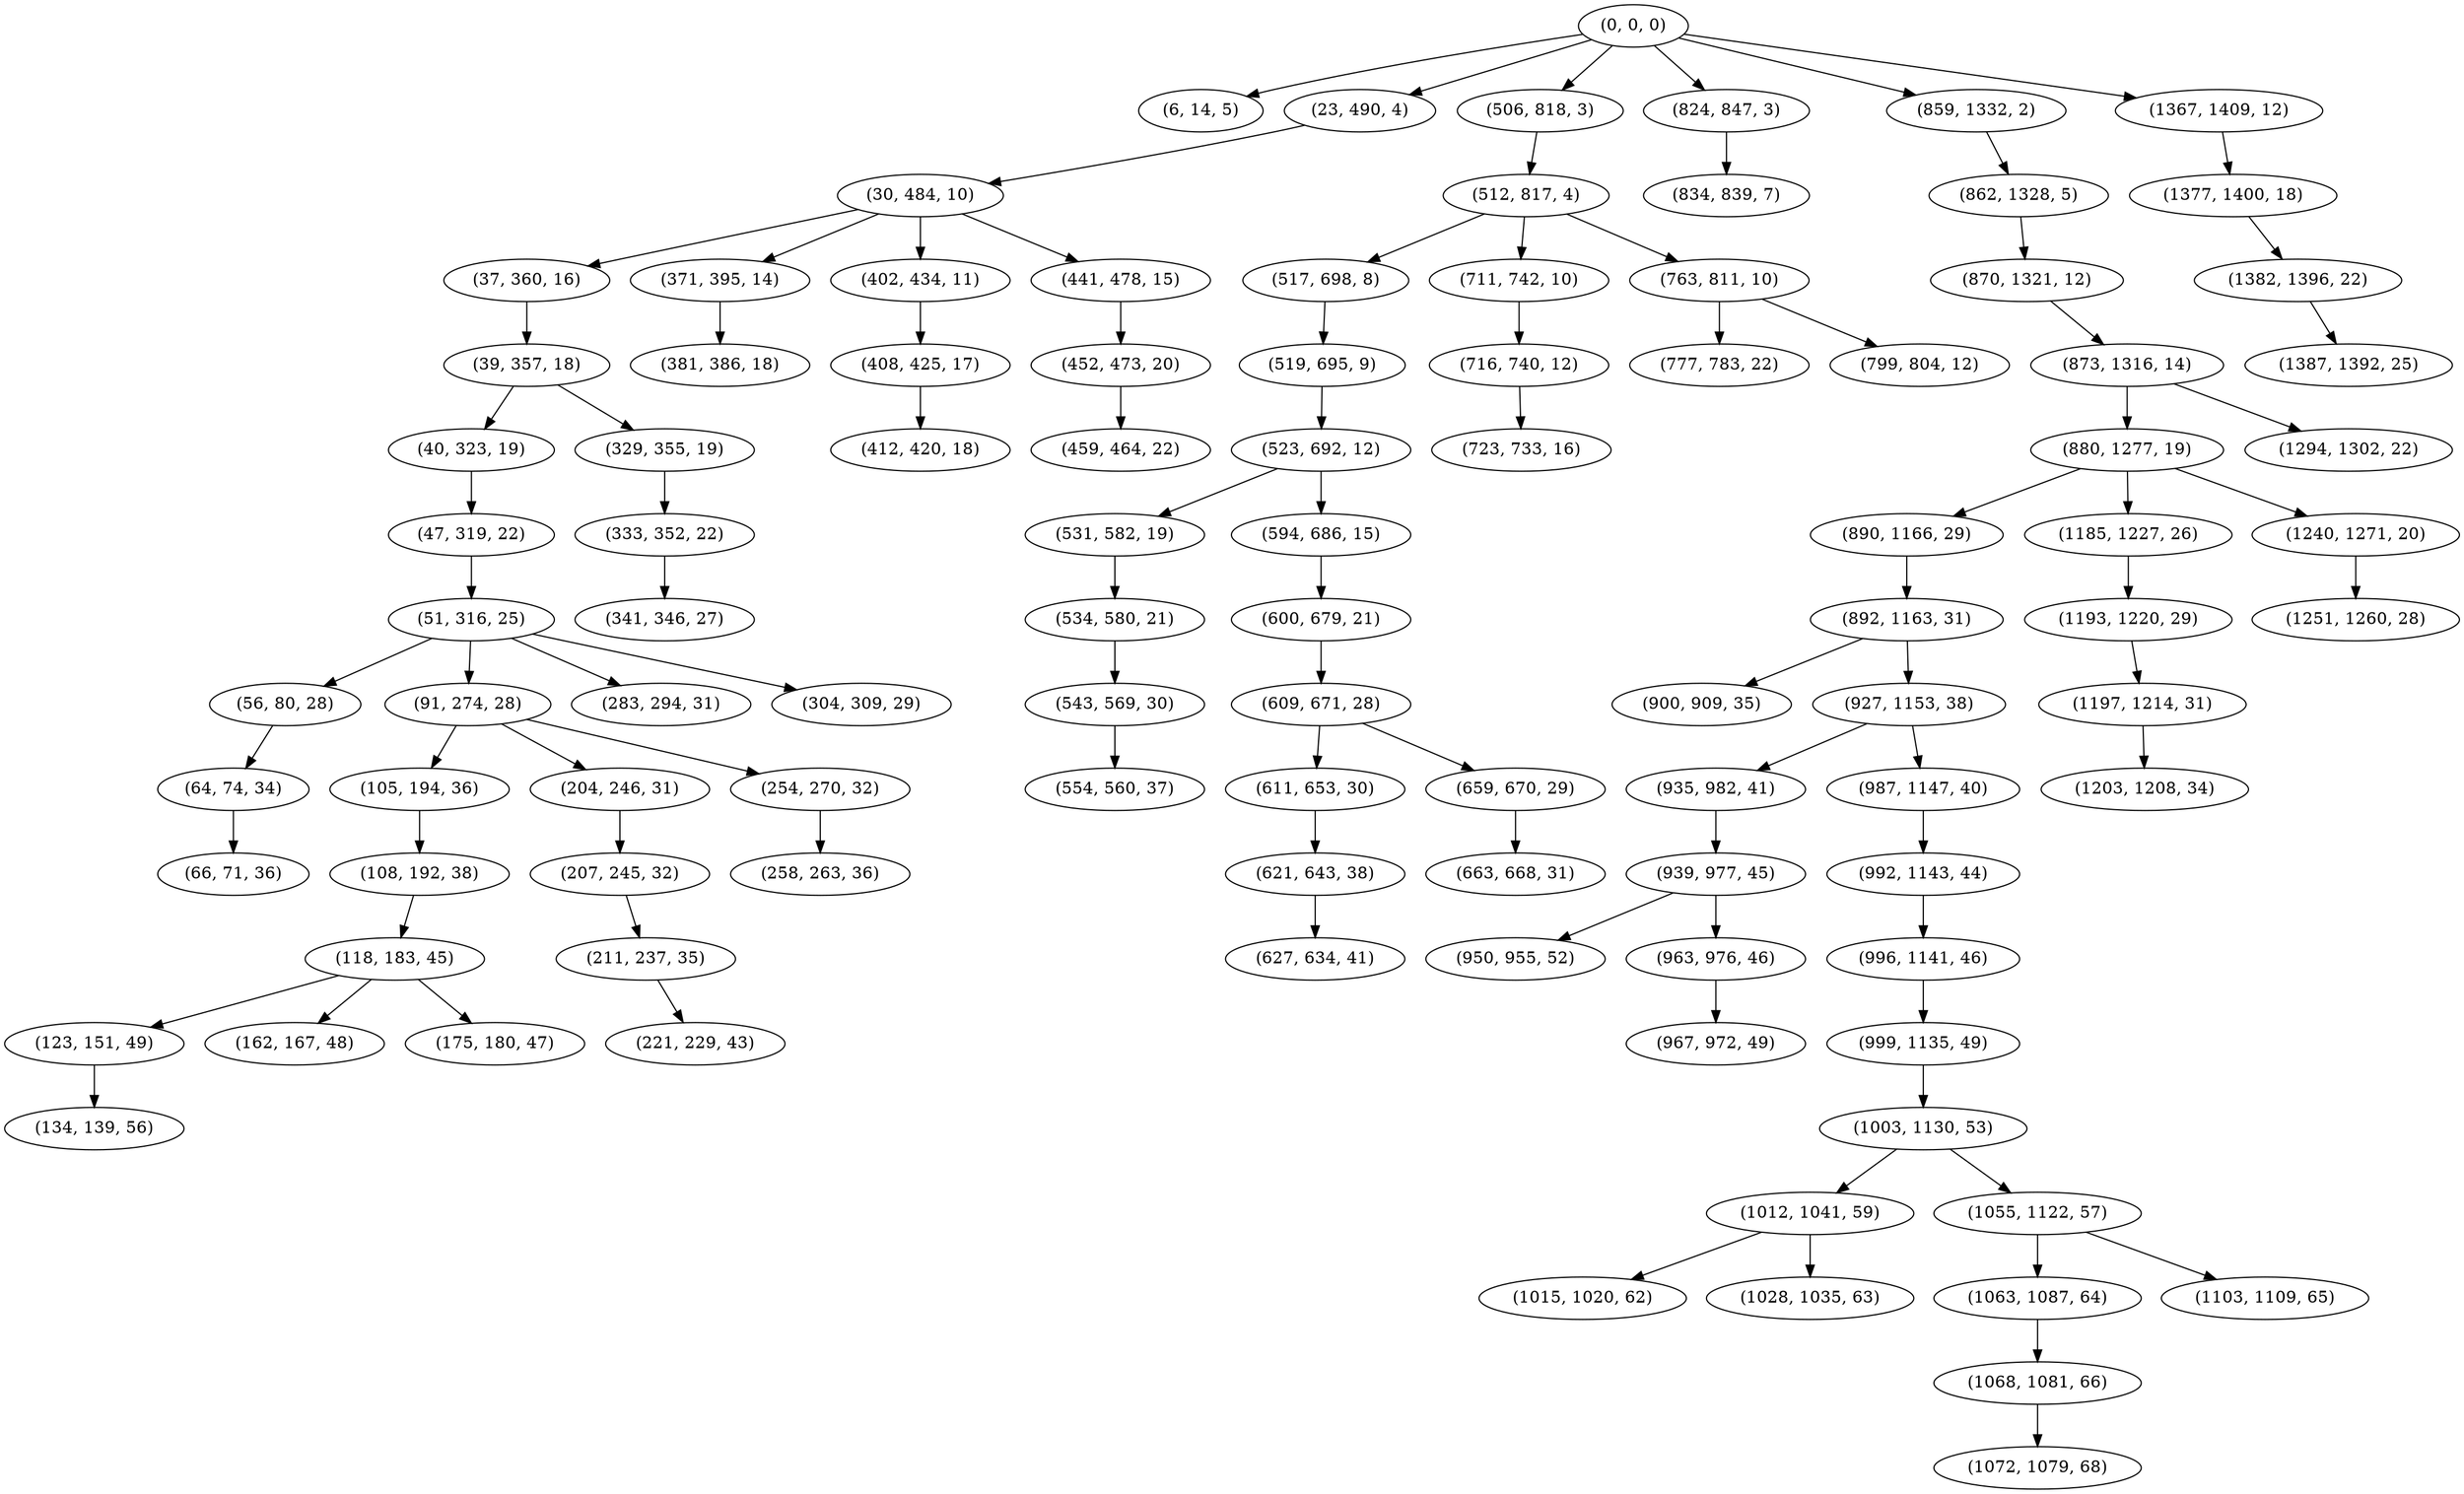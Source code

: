 digraph tree {
    "(0, 0, 0)";
    "(6, 14, 5)";
    "(23, 490, 4)";
    "(30, 484, 10)";
    "(37, 360, 16)";
    "(39, 357, 18)";
    "(40, 323, 19)";
    "(47, 319, 22)";
    "(51, 316, 25)";
    "(56, 80, 28)";
    "(64, 74, 34)";
    "(66, 71, 36)";
    "(91, 274, 28)";
    "(105, 194, 36)";
    "(108, 192, 38)";
    "(118, 183, 45)";
    "(123, 151, 49)";
    "(134, 139, 56)";
    "(162, 167, 48)";
    "(175, 180, 47)";
    "(204, 246, 31)";
    "(207, 245, 32)";
    "(211, 237, 35)";
    "(221, 229, 43)";
    "(254, 270, 32)";
    "(258, 263, 36)";
    "(283, 294, 31)";
    "(304, 309, 29)";
    "(329, 355, 19)";
    "(333, 352, 22)";
    "(341, 346, 27)";
    "(371, 395, 14)";
    "(381, 386, 18)";
    "(402, 434, 11)";
    "(408, 425, 17)";
    "(412, 420, 18)";
    "(441, 478, 15)";
    "(452, 473, 20)";
    "(459, 464, 22)";
    "(506, 818, 3)";
    "(512, 817, 4)";
    "(517, 698, 8)";
    "(519, 695, 9)";
    "(523, 692, 12)";
    "(531, 582, 19)";
    "(534, 580, 21)";
    "(543, 569, 30)";
    "(554, 560, 37)";
    "(594, 686, 15)";
    "(600, 679, 21)";
    "(609, 671, 28)";
    "(611, 653, 30)";
    "(621, 643, 38)";
    "(627, 634, 41)";
    "(659, 670, 29)";
    "(663, 668, 31)";
    "(711, 742, 10)";
    "(716, 740, 12)";
    "(723, 733, 16)";
    "(763, 811, 10)";
    "(777, 783, 22)";
    "(799, 804, 12)";
    "(824, 847, 3)";
    "(834, 839, 7)";
    "(859, 1332, 2)";
    "(862, 1328, 5)";
    "(870, 1321, 12)";
    "(873, 1316, 14)";
    "(880, 1277, 19)";
    "(890, 1166, 29)";
    "(892, 1163, 31)";
    "(900, 909, 35)";
    "(927, 1153, 38)";
    "(935, 982, 41)";
    "(939, 977, 45)";
    "(950, 955, 52)";
    "(963, 976, 46)";
    "(967, 972, 49)";
    "(987, 1147, 40)";
    "(992, 1143, 44)";
    "(996, 1141, 46)";
    "(999, 1135, 49)";
    "(1003, 1130, 53)";
    "(1012, 1041, 59)";
    "(1015, 1020, 62)";
    "(1028, 1035, 63)";
    "(1055, 1122, 57)";
    "(1063, 1087, 64)";
    "(1068, 1081, 66)";
    "(1072, 1079, 68)";
    "(1103, 1109, 65)";
    "(1185, 1227, 26)";
    "(1193, 1220, 29)";
    "(1197, 1214, 31)";
    "(1203, 1208, 34)";
    "(1240, 1271, 20)";
    "(1251, 1260, 28)";
    "(1294, 1302, 22)";
    "(1367, 1409, 12)";
    "(1377, 1400, 18)";
    "(1382, 1396, 22)";
    "(1387, 1392, 25)";
    "(0, 0, 0)" -> "(6, 14, 5)";
    "(0, 0, 0)" -> "(23, 490, 4)";
    "(0, 0, 0)" -> "(506, 818, 3)";
    "(0, 0, 0)" -> "(824, 847, 3)";
    "(0, 0, 0)" -> "(859, 1332, 2)";
    "(0, 0, 0)" -> "(1367, 1409, 12)";
    "(23, 490, 4)" -> "(30, 484, 10)";
    "(30, 484, 10)" -> "(37, 360, 16)";
    "(30, 484, 10)" -> "(371, 395, 14)";
    "(30, 484, 10)" -> "(402, 434, 11)";
    "(30, 484, 10)" -> "(441, 478, 15)";
    "(37, 360, 16)" -> "(39, 357, 18)";
    "(39, 357, 18)" -> "(40, 323, 19)";
    "(39, 357, 18)" -> "(329, 355, 19)";
    "(40, 323, 19)" -> "(47, 319, 22)";
    "(47, 319, 22)" -> "(51, 316, 25)";
    "(51, 316, 25)" -> "(56, 80, 28)";
    "(51, 316, 25)" -> "(91, 274, 28)";
    "(51, 316, 25)" -> "(283, 294, 31)";
    "(51, 316, 25)" -> "(304, 309, 29)";
    "(56, 80, 28)" -> "(64, 74, 34)";
    "(64, 74, 34)" -> "(66, 71, 36)";
    "(91, 274, 28)" -> "(105, 194, 36)";
    "(91, 274, 28)" -> "(204, 246, 31)";
    "(91, 274, 28)" -> "(254, 270, 32)";
    "(105, 194, 36)" -> "(108, 192, 38)";
    "(108, 192, 38)" -> "(118, 183, 45)";
    "(118, 183, 45)" -> "(123, 151, 49)";
    "(118, 183, 45)" -> "(162, 167, 48)";
    "(118, 183, 45)" -> "(175, 180, 47)";
    "(123, 151, 49)" -> "(134, 139, 56)";
    "(204, 246, 31)" -> "(207, 245, 32)";
    "(207, 245, 32)" -> "(211, 237, 35)";
    "(211, 237, 35)" -> "(221, 229, 43)";
    "(254, 270, 32)" -> "(258, 263, 36)";
    "(329, 355, 19)" -> "(333, 352, 22)";
    "(333, 352, 22)" -> "(341, 346, 27)";
    "(371, 395, 14)" -> "(381, 386, 18)";
    "(402, 434, 11)" -> "(408, 425, 17)";
    "(408, 425, 17)" -> "(412, 420, 18)";
    "(441, 478, 15)" -> "(452, 473, 20)";
    "(452, 473, 20)" -> "(459, 464, 22)";
    "(506, 818, 3)" -> "(512, 817, 4)";
    "(512, 817, 4)" -> "(517, 698, 8)";
    "(512, 817, 4)" -> "(711, 742, 10)";
    "(512, 817, 4)" -> "(763, 811, 10)";
    "(517, 698, 8)" -> "(519, 695, 9)";
    "(519, 695, 9)" -> "(523, 692, 12)";
    "(523, 692, 12)" -> "(531, 582, 19)";
    "(523, 692, 12)" -> "(594, 686, 15)";
    "(531, 582, 19)" -> "(534, 580, 21)";
    "(534, 580, 21)" -> "(543, 569, 30)";
    "(543, 569, 30)" -> "(554, 560, 37)";
    "(594, 686, 15)" -> "(600, 679, 21)";
    "(600, 679, 21)" -> "(609, 671, 28)";
    "(609, 671, 28)" -> "(611, 653, 30)";
    "(609, 671, 28)" -> "(659, 670, 29)";
    "(611, 653, 30)" -> "(621, 643, 38)";
    "(621, 643, 38)" -> "(627, 634, 41)";
    "(659, 670, 29)" -> "(663, 668, 31)";
    "(711, 742, 10)" -> "(716, 740, 12)";
    "(716, 740, 12)" -> "(723, 733, 16)";
    "(763, 811, 10)" -> "(777, 783, 22)";
    "(763, 811, 10)" -> "(799, 804, 12)";
    "(824, 847, 3)" -> "(834, 839, 7)";
    "(859, 1332, 2)" -> "(862, 1328, 5)";
    "(862, 1328, 5)" -> "(870, 1321, 12)";
    "(870, 1321, 12)" -> "(873, 1316, 14)";
    "(873, 1316, 14)" -> "(880, 1277, 19)";
    "(873, 1316, 14)" -> "(1294, 1302, 22)";
    "(880, 1277, 19)" -> "(890, 1166, 29)";
    "(880, 1277, 19)" -> "(1185, 1227, 26)";
    "(880, 1277, 19)" -> "(1240, 1271, 20)";
    "(890, 1166, 29)" -> "(892, 1163, 31)";
    "(892, 1163, 31)" -> "(900, 909, 35)";
    "(892, 1163, 31)" -> "(927, 1153, 38)";
    "(927, 1153, 38)" -> "(935, 982, 41)";
    "(927, 1153, 38)" -> "(987, 1147, 40)";
    "(935, 982, 41)" -> "(939, 977, 45)";
    "(939, 977, 45)" -> "(950, 955, 52)";
    "(939, 977, 45)" -> "(963, 976, 46)";
    "(963, 976, 46)" -> "(967, 972, 49)";
    "(987, 1147, 40)" -> "(992, 1143, 44)";
    "(992, 1143, 44)" -> "(996, 1141, 46)";
    "(996, 1141, 46)" -> "(999, 1135, 49)";
    "(999, 1135, 49)" -> "(1003, 1130, 53)";
    "(1003, 1130, 53)" -> "(1012, 1041, 59)";
    "(1003, 1130, 53)" -> "(1055, 1122, 57)";
    "(1012, 1041, 59)" -> "(1015, 1020, 62)";
    "(1012, 1041, 59)" -> "(1028, 1035, 63)";
    "(1055, 1122, 57)" -> "(1063, 1087, 64)";
    "(1055, 1122, 57)" -> "(1103, 1109, 65)";
    "(1063, 1087, 64)" -> "(1068, 1081, 66)";
    "(1068, 1081, 66)" -> "(1072, 1079, 68)";
    "(1185, 1227, 26)" -> "(1193, 1220, 29)";
    "(1193, 1220, 29)" -> "(1197, 1214, 31)";
    "(1197, 1214, 31)" -> "(1203, 1208, 34)";
    "(1240, 1271, 20)" -> "(1251, 1260, 28)";
    "(1367, 1409, 12)" -> "(1377, 1400, 18)";
    "(1377, 1400, 18)" -> "(1382, 1396, 22)";
    "(1382, 1396, 22)" -> "(1387, 1392, 25)";
}
